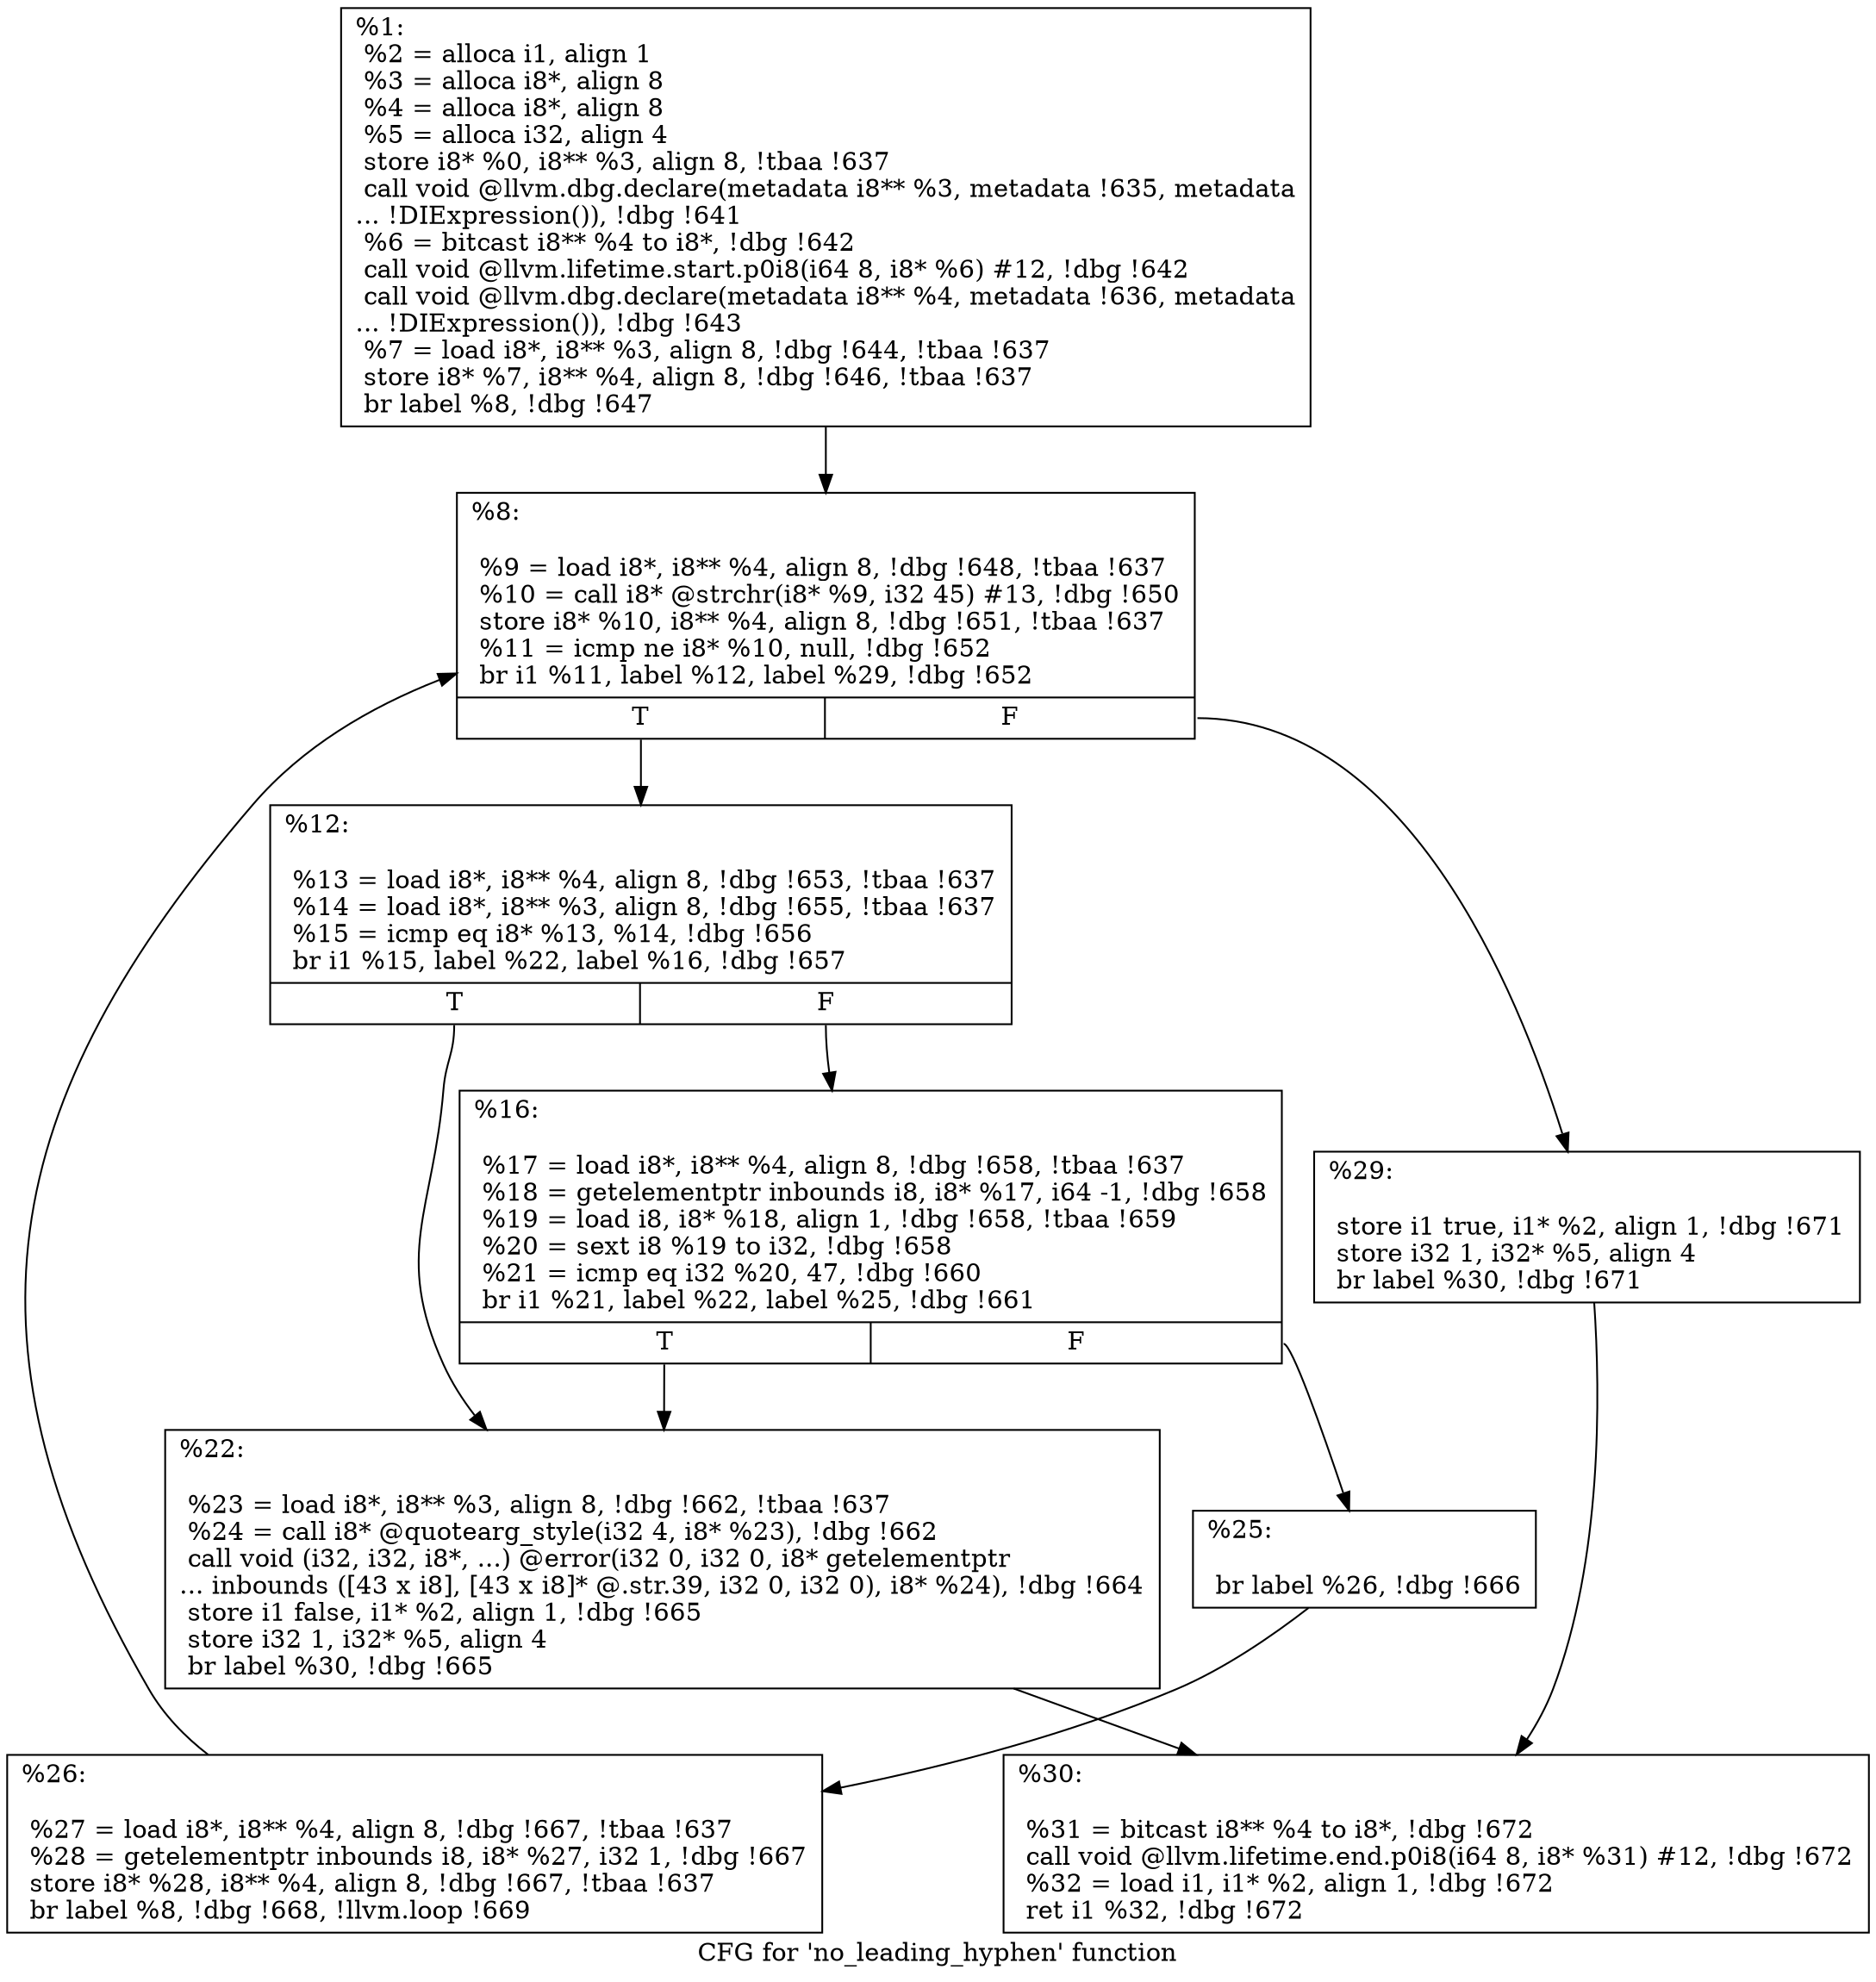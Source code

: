 digraph "CFG for 'no_leading_hyphen' function" {
	label="CFG for 'no_leading_hyphen' function";

	Node0x18da850 [shape=record,label="{%1:\l  %2 = alloca i1, align 1\l  %3 = alloca i8*, align 8\l  %4 = alloca i8*, align 8\l  %5 = alloca i32, align 4\l  store i8* %0, i8** %3, align 8, !tbaa !637\l  call void @llvm.dbg.declare(metadata i8** %3, metadata !635, metadata\l... !DIExpression()), !dbg !641\l  %6 = bitcast i8** %4 to i8*, !dbg !642\l  call void @llvm.lifetime.start.p0i8(i64 8, i8* %6) #12, !dbg !642\l  call void @llvm.dbg.declare(metadata i8** %4, metadata !636, metadata\l... !DIExpression()), !dbg !643\l  %7 = load i8*, i8** %3, align 8, !dbg !644, !tbaa !637\l  store i8* %7, i8** %4, align 8, !dbg !646, !tbaa !637\l  br label %8, !dbg !647\l}"];
	Node0x18da850 -> Node0x18da8a0;
	Node0x18da8a0 [shape=record,label="{%8:\l\l  %9 = load i8*, i8** %4, align 8, !dbg !648, !tbaa !637\l  %10 = call i8* @strchr(i8* %9, i32 45) #13, !dbg !650\l  store i8* %10, i8** %4, align 8, !dbg !651, !tbaa !637\l  %11 = icmp ne i8* %10, null, !dbg !652\l  br i1 %11, label %12, label %29, !dbg !652\l|{<s0>T|<s1>F}}"];
	Node0x18da8a0:s0 -> Node0x18da8f0;
	Node0x18da8a0:s1 -> Node0x18daa80;
	Node0x18da8f0 [shape=record,label="{%12:\l\l  %13 = load i8*, i8** %4, align 8, !dbg !653, !tbaa !637\l  %14 = load i8*, i8** %3, align 8, !dbg !655, !tbaa !637\l  %15 = icmp eq i8* %13, %14, !dbg !656\l  br i1 %15, label %22, label %16, !dbg !657\l|{<s0>T|<s1>F}}"];
	Node0x18da8f0:s0 -> Node0x18da990;
	Node0x18da8f0:s1 -> Node0x18da940;
	Node0x18da940 [shape=record,label="{%16:\l\l  %17 = load i8*, i8** %4, align 8, !dbg !658, !tbaa !637\l  %18 = getelementptr inbounds i8, i8* %17, i64 -1, !dbg !658\l  %19 = load i8, i8* %18, align 1, !dbg !658, !tbaa !659\l  %20 = sext i8 %19 to i32, !dbg !658\l  %21 = icmp eq i32 %20, 47, !dbg !660\l  br i1 %21, label %22, label %25, !dbg !661\l|{<s0>T|<s1>F}}"];
	Node0x18da940:s0 -> Node0x18da990;
	Node0x18da940:s1 -> Node0x18da9e0;
	Node0x18da990 [shape=record,label="{%22:\l\l  %23 = load i8*, i8** %3, align 8, !dbg !662, !tbaa !637\l  %24 = call i8* @quotearg_style(i32 4, i8* %23), !dbg !662\l  call void (i32, i32, i8*, ...) @error(i32 0, i32 0, i8* getelementptr\l... inbounds ([43 x i8], [43 x i8]* @.str.39, i32 0, i32 0), i8* %24), !dbg !664\l  store i1 false, i1* %2, align 1, !dbg !665\l  store i32 1, i32* %5, align 4\l  br label %30, !dbg !665\l}"];
	Node0x18da990 -> Node0x18daad0;
	Node0x18da9e0 [shape=record,label="{%25:\l\l  br label %26, !dbg !666\l}"];
	Node0x18da9e0 -> Node0x18daa30;
	Node0x18daa30 [shape=record,label="{%26:\l\l  %27 = load i8*, i8** %4, align 8, !dbg !667, !tbaa !637\l  %28 = getelementptr inbounds i8, i8* %27, i32 1, !dbg !667\l  store i8* %28, i8** %4, align 8, !dbg !667, !tbaa !637\l  br label %8, !dbg !668, !llvm.loop !669\l}"];
	Node0x18daa30 -> Node0x18da8a0;
	Node0x18daa80 [shape=record,label="{%29:\l\l  store i1 true, i1* %2, align 1, !dbg !671\l  store i32 1, i32* %5, align 4\l  br label %30, !dbg !671\l}"];
	Node0x18daa80 -> Node0x18daad0;
	Node0x18daad0 [shape=record,label="{%30:\l\l  %31 = bitcast i8** %4 to i8*, !dbg !672\l  call void @llvm.lifetime.end.p0i8(i64 8, i8* %31) #12, !dbg !672\l  %32 = load i1, i1* %2, align 1, !dbg !672\l  ret i1 %32, !dbg !672\l}"];
}
